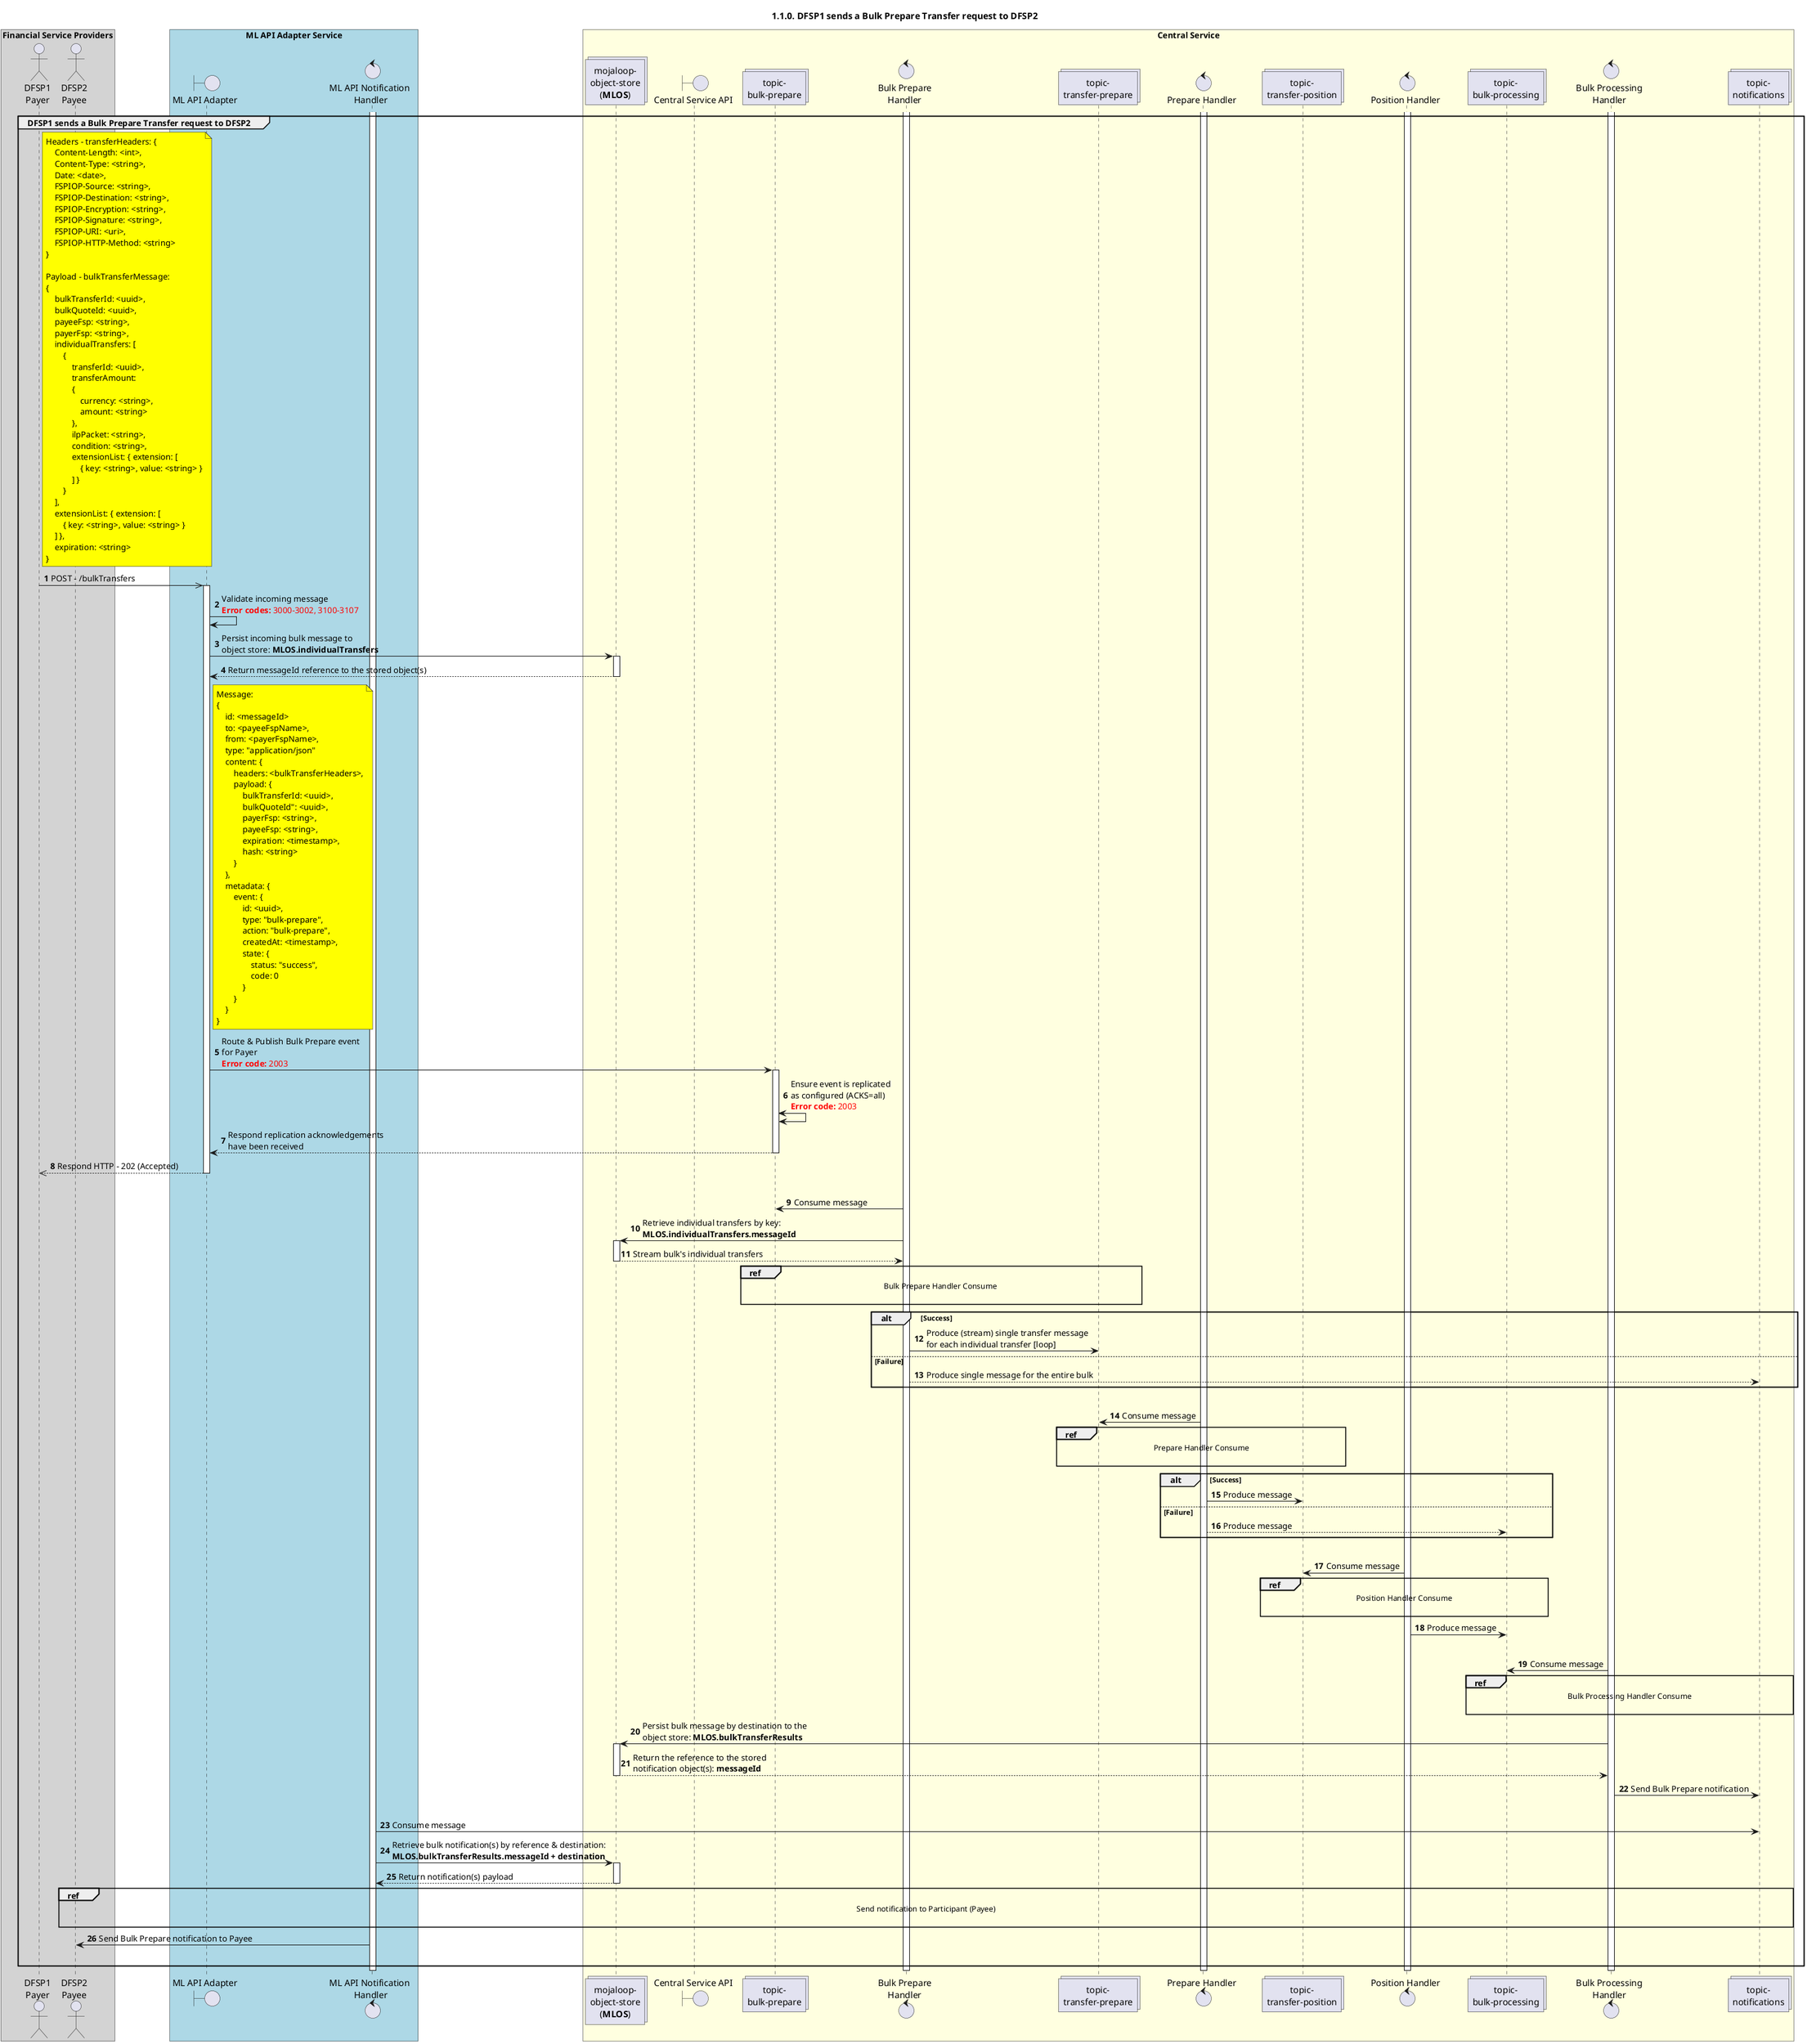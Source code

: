 /'*****
 License
 --------------
 Copyright © 2017 Bill & Melinda Gates Foundation
 The Mojaloop files are made available by the Bill & Melinda Gates Foundation under the Apache License, Version 2.0 (the "License") and you may not use these files except in compliance with the License. You may obtain a copy of the License at
 http://www.apache.org/licenses/LICENSE-2.0
 Unless required by applicable law or agreed to in writing, the Mojaloop files are distributed on an "AS IS" BASIS, WITHOUT WARRANTIES OR CONDITIONS OF ANY KIND, either express or implied. See the License for the specific language governing permissions and limitations under the License.
 Contributors
 --------------
 This is the official list of the Mojaloop project contributors for this file.
 Names of the original copyright holders (individuals or organizations)
 should be listed with a '*' in the first column. People who have
 contributed from an organization can be listed under the organization
 that actually holds the copyright for their contributions (see the
 Gates Foundation organization for an example). Those individuals should have
 their names indented and be marked with a '-'. Email address can be added
 optionally within square brackets <email>.
 * Gates Foundation
 - Name Surname <name.surname@gatesfoundation.com>

 * Samuel Kummary <sam@modusbox.com>
 --------------
 ******'/

@startuml
' declare title
title 1.1.0. DFSP1 sends a Bulk Prepare Transfer request to DFSP2

autonumber

' Actor Keys:
'   boundary - APIs/Interfaces, etc
'   collections - Kafka Topics
'   control - Kafka Consumers
'   entity - Database Access Objects
'   database - Database Persistance Store

' declare actors
actor "DFSP1\nPayer" as DFSP1
actor "DFSP2\nPayee" as DFSP2
boundary "ML API Adapter" as MLAPI
control "ML API Notification \nHandler" as NOTIFY_HANDLER
collections "mojaloop-\nobject-store\n(**MLOS**)" as OBJECT_STORE
boundary "Central Service API" as CSAPI
collections "topic-\nbulk-prepare" as TOPIC_BULK_PREPARE
control "Bulk Prepare\nHandler" as BULK_PREP_HANDLER
collections "topic-\ntransfer-prepare" as TOPIC_TRANSFER_PREPARE
control "Prepare Handler" as PREP_HANDLER
collections "topic-\ntransfer-position" as TOPIC_TRANSFER_POSITION
control "Position Handler" as POS_HANDLER
collections "topic-\nbulk-processing" as TOPIC_BULK_PROCESSING
control "Bulk Processing\nHandler" as BULK_PROC_HANDLER
collections "topic-\nnotifications" as TOPIC_NOTIFICATIONS

box "Financial Service Providers" #lightGray
	participant DFSP1
	participant DFSP2
end box

box "ML API Adapter Service" #LightBlue
	participant MLAPI
	participant NOTIFY_HANDLER
end box

box "Central Service" #LightYellow
    participant OBJECT_STORE
    participant CSAPI
	participant TOPIC_BULK_PREPARE
    participant BULK_PREP_HANDLER
    participant TOPIC_TRANSFER_PREPARE
    participant PREP_HANDLER
    participant TOPIC_TRANSFER_POSITION
    participant POS_HANDLER
    participant TOPIC_BULK_PROCESSING
    participant BULK_PROC_HANDLER
    participant TOPIC_NOTIFICATIONS
end box

' start flow
activate NOTIFY_HANDLER
activate BULK_PREP_HANDLER
activate PREP_HANDLER
activate POS_HANDLER
activate BULK_PROC_HANDLER
group DFSP1 sends a Bulk Prepare Transfer request to DFSP2
    note right of DFSP1 #yellow
        Headers - transferHeaders: {
            Content-Length: <int>,
            Content-Type: <string>,
            Date: <date>,
            FSPIOP-Source: <string>,
            FSPIOP-Destination: <string>,
            FSPIOP-Encryption: <string>,
            FSPIOP-Signature: <string>,
            FSPIOP-URI: <uri>,
            FSPIOP-HTTP-Method: <string>
        }

        Payload - bulkTransferMessage:
        {
            bulkTransferId: <uuid>,
            bulkQuoteId: <uuid>, 
            payeeFsp: <string>,
            payerFsp: <string>,
            individualTransfers: [
                {
                    transferId: <uuid>, 
                    transferAmount: 
                    { 
                        currency: <string>, 
                        amount: <string> 
                    }, 
                    ilpPacket: <string>,
                    condition: <string>,
                    extensionList: { extension: [ 
                        { key: <string>, value: <string> }
                    ] }
                }
            ],
            extensionList: { extension: [ 
                { key: <string>, value: <string> }
            ] },
            expiration: <string>
        }
    end note
    DFSP1 ->> MLAPI: POST - /bulkTransfers
    activate MLAPI
    MLAPI -> MLAPI: Validate incoming message\n<color #FF0000><b>Error codes:</b> 3000-3002, 3100-3107</color>
    MLAPI -> OBJECT_STORE: Persist incoming bulk message to\nobject store: **MLOS.individualTransfers**
    activate OBJECT_STORE
    OBJECT_STORE --> MLAPI: Return messageId reference to the stored object(s)
    deactivate OBJECT_STORE
    note right of MLAPI #yellow
        Message:
        {
            id: <messageId>
            to: <payeeFspName>,
            from: <payerFspName>,
            type: "application/json"
            content: {
                headers: <bulkTransferHeaders>,
                payload: {
                    bulkTransferId: <uuid>,
                    bulkQuoteId": <uuid>,
                    payerFsp: <string>,
                    payeeFsp: <string>,
                    expiration: <timestamp>,
                    hash: <string>
                }
            },
            metadata: {
                event: {
                    id: <uuid>,
                    type: "bulk-prepare",
                    action: "bulk-prepare",
                    createdAt: <timestamp>,
                    state: {
                        status: "success",
                        code: 0
                    }
                }
            }
        }
    end note
    MLAPI -> TOPIC_BULK_PREPARE: Route & Publish Bulk Prepare event \nfor Payer\n<color #FF0000><b>Error code:</b> 2003</color>
    activate TOPIC_BULK_PREPARE
    TOPIC_BULK_PREPARE <-> TOPIC_BULK_PREPARE: Ensure event is replicated \nas configured (ACKS=all)\n<color #FF0000><b>Error code:</b> 2003</color>
    TOPIC_BULK_PREPARE --> MLAPI: Respond replication acknowledgements \nhave been received
    deactivate TOPIC_BULK_PREPARE
    MLAPI -->> DFSP1: Respond HTTP - 202 (Accepted)
    deactivate MLAPI
    |||
    TOPIC_BULK_PREPARE <- BULK_PREP_HANDLER: Consume message
    BULK_PREP_HANDLER -> OBJECT_STORE: Retrieve individual transfers by key:\n**MLOS.individualTransfers.messageId**
    activate OBJECT_STORE
    OBJECT_STORE --> BULK_PREP_HANDLER: Stream bulk's individual transfers
    deactivate OBJECT_STORE
    ref over TOPIC_BULK_PREPARE, BULK_PREP_HANDLER, TOPIC_TRANSFER_PREPARE:  Bulk Prepare Handler Consume \n
    alt Success
        BULK_PREP_HANDLER -> TOPIC_TRANSFER_PREPARE: Produce (stream) single transfer message\nfor each individual transfer [loop]
    else Failure
        BULK_PREP_HANDLER --> TOPIC_NOTIFICATIONS: Produce single message for the entire bulk
    end
    |||
    TOPIC_TRANSFER_PREPARE <- PREP_HANDLER: Consume message
    ref over TOPIC_TRANSFER_PREPARE, PREP_HANDLER, TOPIC_TRANSFER_POSITION:  Prepare Handler Consume\n
    alt Success
        PREP_HANDLER -> TOPIC_TRANSFER_POSITION: Produce message
    else Failure
        PREP_HANDLER --> TOPIC_BULK_PROCESSING: Produce message
    end
    |||
    TOPIC_TRANSFER_POSITION <- POS_HANDLER: Consume message
    ref over TOPIC_TRANSFER_POSITION, POS_HANDLER, TOPIC_BULK_PROCESSING: Position Handler Consume\n
    POS_HANDLER -> TOPIC_BULK_PROCESSING: Produce message
    |||
    TOPIC_BULK_PROCESSING <- BULK_PROC_HANDLER: Consume message
    ref over TOPIC_BULK_PROCESSING, BULK_PROC_HANDLER, TOPIC_NOTIFICATIONS: Bulk Processing Handler Consume\n
    BULK_PROC_HANDLER -> OBJECT_STORE: Persist bulk message by destination to the\nobject store: **MLOS.bulkTransferResults**
    activate OBJECT_STORE
    OBJECT_STORE --> BULK_PROC_HANDLER: Return the reference to the stored \nnotification object(s): **messageId**
    deactivate OBJECT_STORE
    BULK_PROC_HANDLER -> TOPIC_NOTIFICATIONS: Send Bulk Prepare notification
    |||
    TOPIC_NOTIFICATIONS <- NOTIFY_HANDLER: Consume message
    NOTIFY_HANDLER -> OBJECT_STORE: Retrieve bulk notification(s) by reference & destination:\n**MLOS.bulkTransferResults.messageId + destination**
    activate OBJECT_STORE
    OBJECT_STORE --> NOTIFY_HANDLER: Return notification(s) payload
    deactivate OBJECT_STORE
    ref over DFSP2, TOPIC_NOTIFICATIONS: Send notification to Participant (Payee)\n
    NOTIFY_HANDLER -> DFSP2: Send Bulk Prepare notification to Payee
    |||
end
deactivate POS_HANDLER
deactivate BULK_PREP_HANDLER
deactivate PREP_HANDLER
deactivate BULK_PROC_HANDLER
deactivate NOTIFY_HANDLER
@enduml
